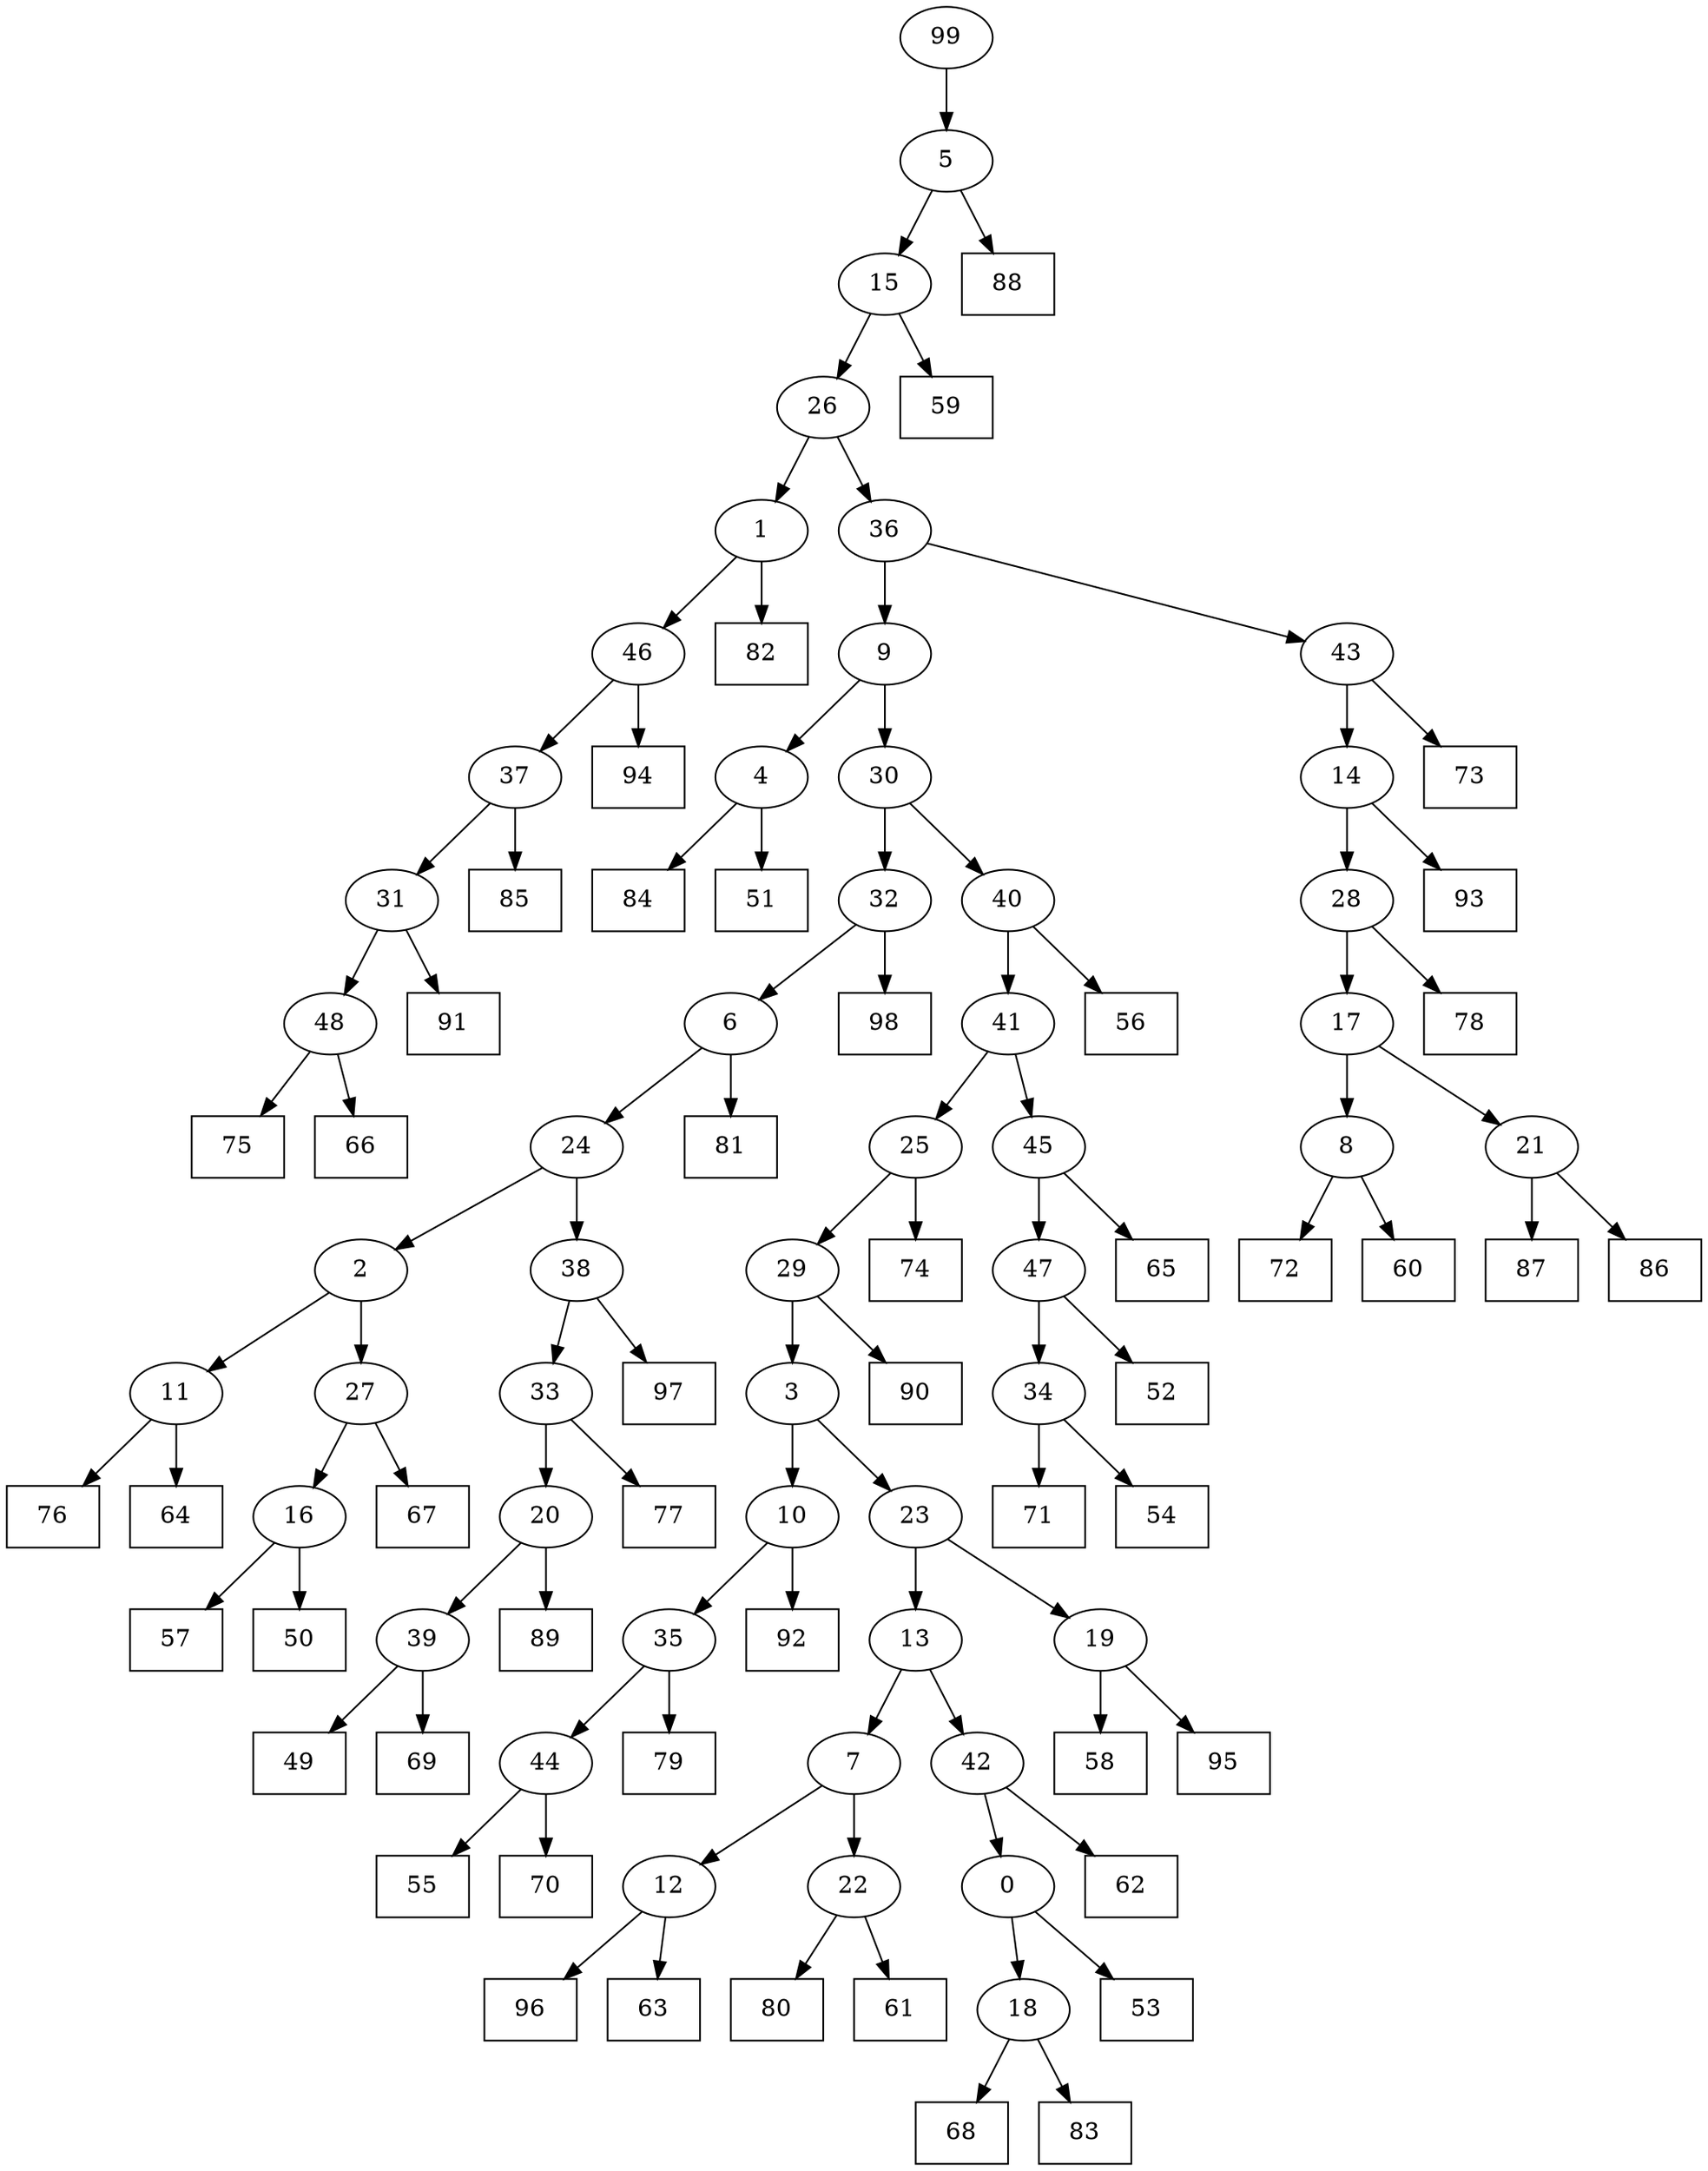 digraph G {
0[label="0"];
1[label="1"];
2[label="2"];
3[label="3"];
4[label="4"];
5[label="5"];
6[label="6"];
7[label="7"];
8[label="8"];
9[label="9"];
10[label="10"];
11[label="11"];
12[label="12"];
13[label="13"];
14[label="14"];
15[label="15"];
16[label="16"];
17[label="17"];
18[label="18"];
19[label="19"];
20[label="20"];
21[label="21"];
22[label="22"];
23[label="23"];
24[label="24"];
25[label="25"];
26[label="26"];
27[label="27"];
28[label="28"];
29[label="29"];
30[label="30"];
31[label="31"];
32[label="32"];
33[label="33"];
34[label="34"];
35[label="35"];
36[label="36"];
37[label="37"];
38[label="38"];
39[label="39"];
40[label="40"];
41[label="41"];
42[label="42"];
43[label="43"];
44[label="44"];
45[label="45"];
46[label="46"];
47[label="47"];
48[label="48"];
49[shape=box,label="89"];
50[shape=box,label="94"];
51[shape=box,label="85"];
52[shape=box,label="98"];
53[shape=box,label="80"];
54[shape=box,label="77"];
55[shape=box,label="57"];
56[shape=box,label="68"];
57[shape=box,label="67"];
58[shape=box,label="58"];
59[shape=box,label="49"];
60[shape=box,label="52"];
61[shape=box,label="50"];
62[shape=box,label="72"];
63[shape=box,label="55"];
64[shape=box,label="75"];
65[shape=box,label="70"];
66[shape=box,label="60"];
67[shape=box,label="88"];
68[shape=box,label="71"];
69[shape=box,label="59"];
70[shape=box,label="76"];
71[shape=box,label="53"];
72[shape=box,label="90"];
73[shape=box,label="93"];
74[shape=box,label="73"];
75[shape=box,label="62"];
76[shape=box,label="97"];
77[shape=box,label="91"];
78[shape=box,label="66"];
79[shape=box,label="83"];
80[shape=box,label="96"];
81[shape=box,label="74"];
82[shape=box,label="63"];
83[shape=box,label="79"];
84[shape=box,label="56"];
85[shape=box,label="54"];
86[shape=box,label="87"];
87[shape=box,label="84"];
88[shape=box,label="92"];
89[shape=box,label="61"];
90[shape=box,label="51"];
91[shape=box,label="69"];
92[shape=box,label="65"];
93[shape=box,label="78"];
94[shape=box,label="82"];
95[shape=box,label="95"];
96[shape=box,label="81"];
97[shape=box,label="86"];
98[shape=box,label="64"];
99[label="99"];
6->96 ;
48->64 ;
16->61 ;
21->86 ;
3->23 ;
23->13 ;
19->58 ;
10->35 ;
1->94 ;
8->66 ;
15->69 ;
4->87 ;
18->56 ;
45->92 ;
33->54 ;
34->68 ;
28->93 ;
1->46 ;
46->50 ;
5->67 ;
11->70 ;
30->32 ;
26->1 ;
11->98 ;
35->83 ;
37->51 ;
41->25 ;
43->74 ;
16->55 ;
44->65 ;
32->6 ;
27->16 ;
40->41 ;
12->80 ;
20->39 ;
41->45 ;
44->63 ;
8->62 ;
4->90 ;
22->53 ;
36->9 ;
9->30 ;
6->24 ;
38->33 ;
48->78 ;
42->0 ;
13->7 ;
0->18 ;
18->79 ;
21->97 ;
14->73 ;
25->29 ;
29->72 ;
22->89 ;
15->26 ;
39->91 ;
35->44 ;
25->81 ;
7->12 ;
12->82 ;
30->40 ;
13->42 ;
42->75 ;
40->84 ;
31->48 ;
17->8 ;
29->3 ;
39->59 ;
3->10 ;
10->88 ;
2->27 ;
9->4 ;
24->2 ;
27->57 ;
43->14 ;
14->28 ;
32->52 ;
23->19 ;
19->95 ;
31->77 ;
7->22 ;
34->85 ;
2->11 ;
99->5 ;
5->15 ;
36->43 ;
24->38 ;
38->76 ;
46->37 ;
37->31 ;
26->36 ;
45->47 ;
47->60 ;
47->34 ;
33->20 ;
20->49 ;
0->71 ;
28->17 ;
17->21 ;
}

